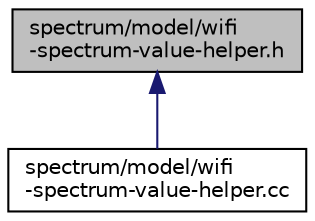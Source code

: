 digraph "spectrum/model/wifi-spectrum-value-helper.h"
{
  edge [fontname="Helvetica",fontsize="10",labelfontname="Helvetica",labelfontsize="10"];
  node [fontname="Helvetica",fontsize="10",shape=record];
  Node1 [label="spectrum/model/wifi\l-spectrum-value-helper.h",height=0.2,width=0.4,color="black", fillcolor="grey75", style="filled", fontcolor="black"];
  Node1 -> Node2 [dir="back",color="midnightblue",fontsize="10",style="solid"];
  Node2 [label="spectrum/model/wifi\l-spectrum-value-helper.cc",height=0.2,width=0.4,color="black", fillcolor="white", style="filled",URL="$d1/d9d/wifi-spectrum-value-helper_8cc.html"];
}
